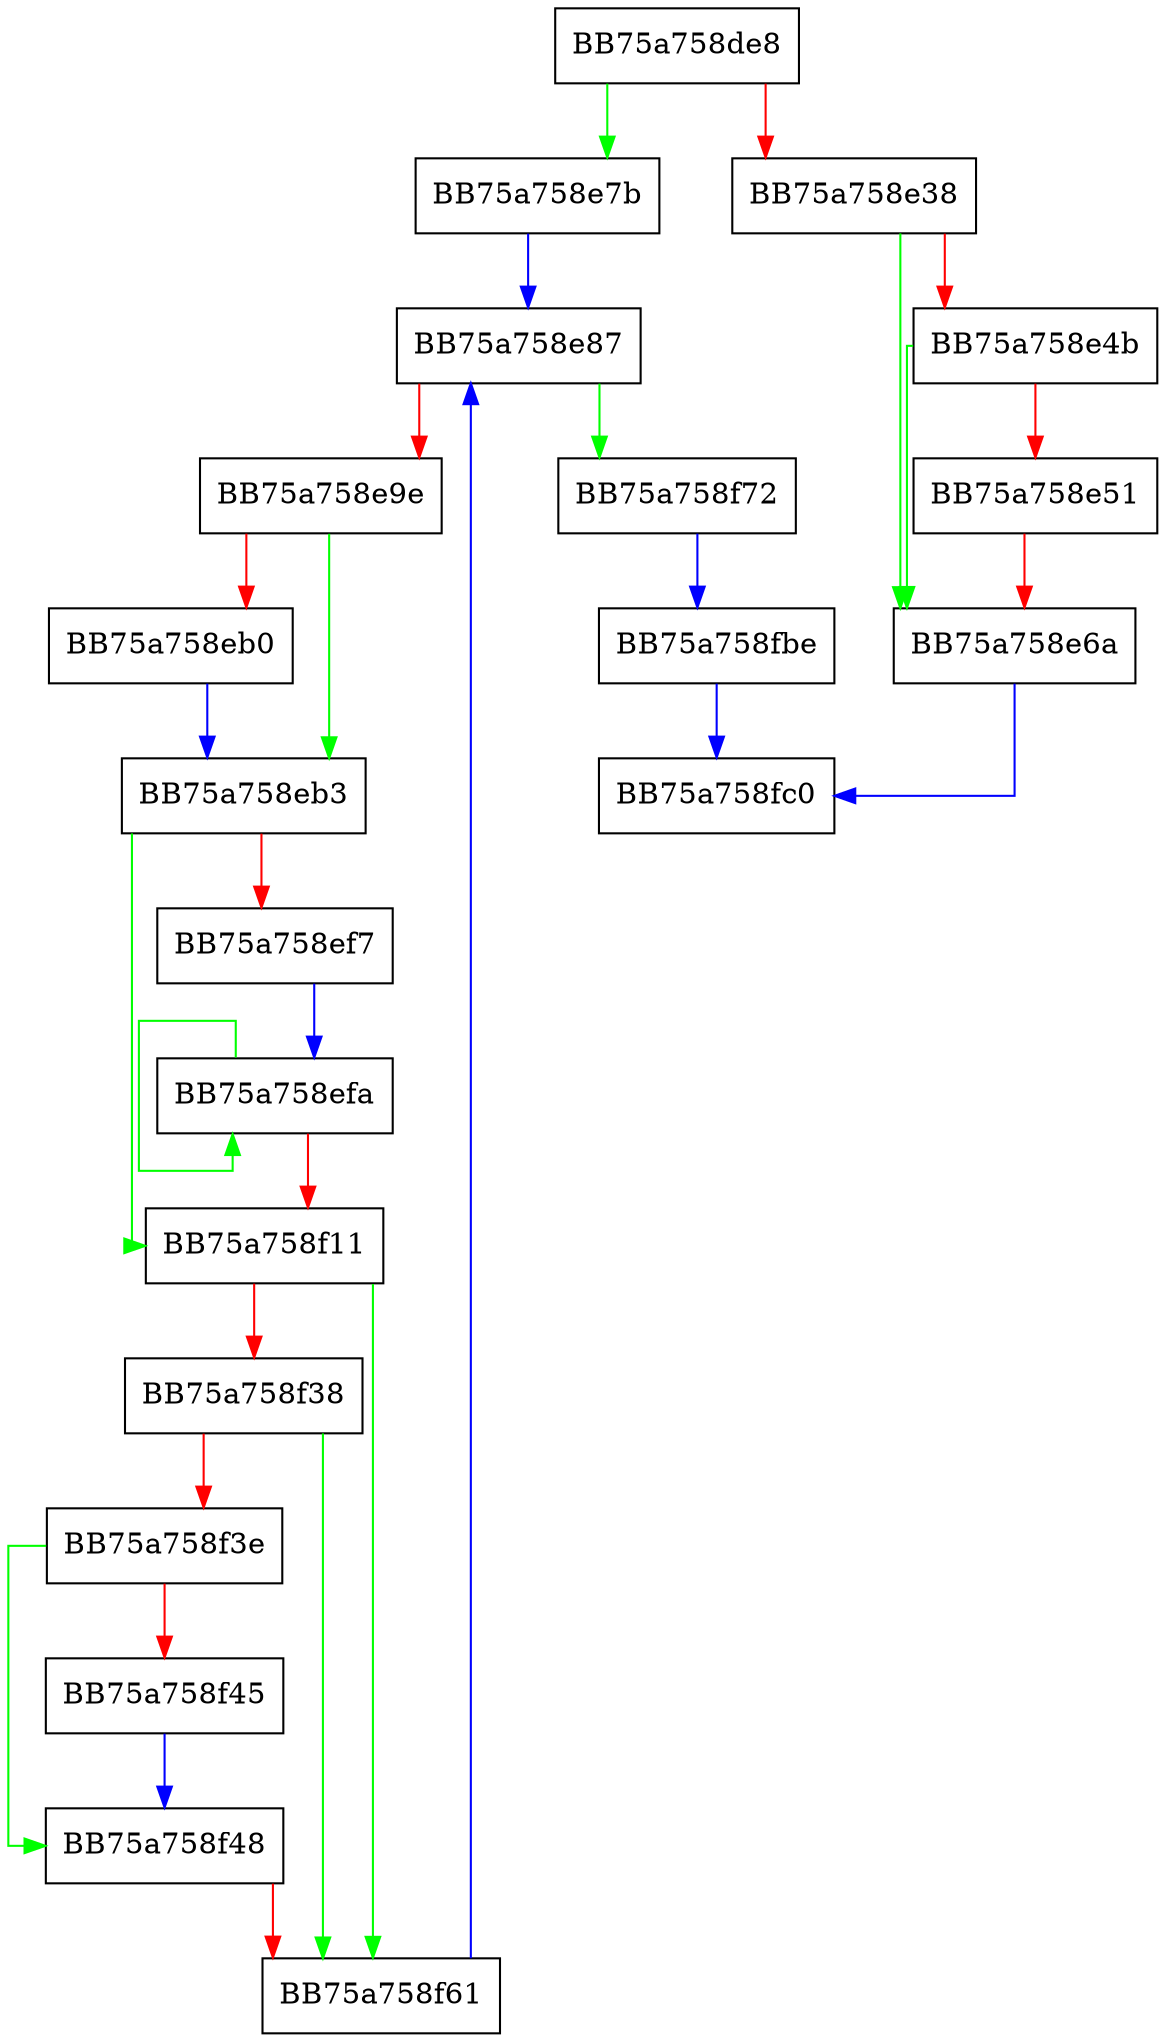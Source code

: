 digraph SetDlpWindowsHooksUsedData {
  node [shape="box"];
  graph [splines=ortho];
  BB75a758de8 -> BB75a758e7b [color="green"];
  BB75a758de8 -> BB75a758e38 [color="red"];
  BB75a758e38 -> BB75a758e6a [color="green"];
  BB75a758e38 -> BB75a758e4b [color="red"];
  BB75a758e4b -> BB75a758e6a [color="green"];
  BB75a758e4b -> BB75a758e51 [color="red"];
  BB75a758e51 -> BB75a758e6a [color="red"];
  BB75a758e6a -> BB75a758fc0 [color="blue"];
  BB75a758e7b -> BB75a758e87 [color="blue"];
  BB75a758e87 -> BB75a758f72 [color="green"];
  BB75a758e87 -> BB75a758e9e [color="red"];
  BB75a758e9e -> BB75a758eb3 [color="green"];
  BB75a758e9e -> BB75a758eb0 [color="red"];
  BB75a758eb0 -> BB75a758eb3 [color="blue"];
  BB75a758eb3 -> BB75a758f11 [color="green"];
  BB75a758eb3 -> BB75a758ef7 [color="red"];
  BB75a758ef7 -> BB75a758efa [color="blue"];
  BB75a758efa -> BB75a758efa [color="green"];
  BB75a758efa -> BB75a758f11 [color="red"];
  BB75a758f11 -> BB75a758f61 [color="green"];
  BB75a758f11 -> BB75a758f38 [color="red"];
  BB75a758f38 -> BB75a758f61 [color="green"];
  BB75a758f38 -> BB75a758f3e [color="red"];
  BB75a758f3e -> BB75a758f48 [color="green"];
  BB75a758f3e -> BB75a758f45 [color="red"];
  BB75a758f45 -> BB75a758f48 [color="blue"];
  BB75a758f48 -> BB75a758f61 [color="red"];
  BB75a758f61 -> BB75a758e87 [color="blue"];
  BB75a758f72 -> BB75a758fbe [color="blue"];
  BB75a758fbe -> BB75a758fc0 [color="blue"];
}